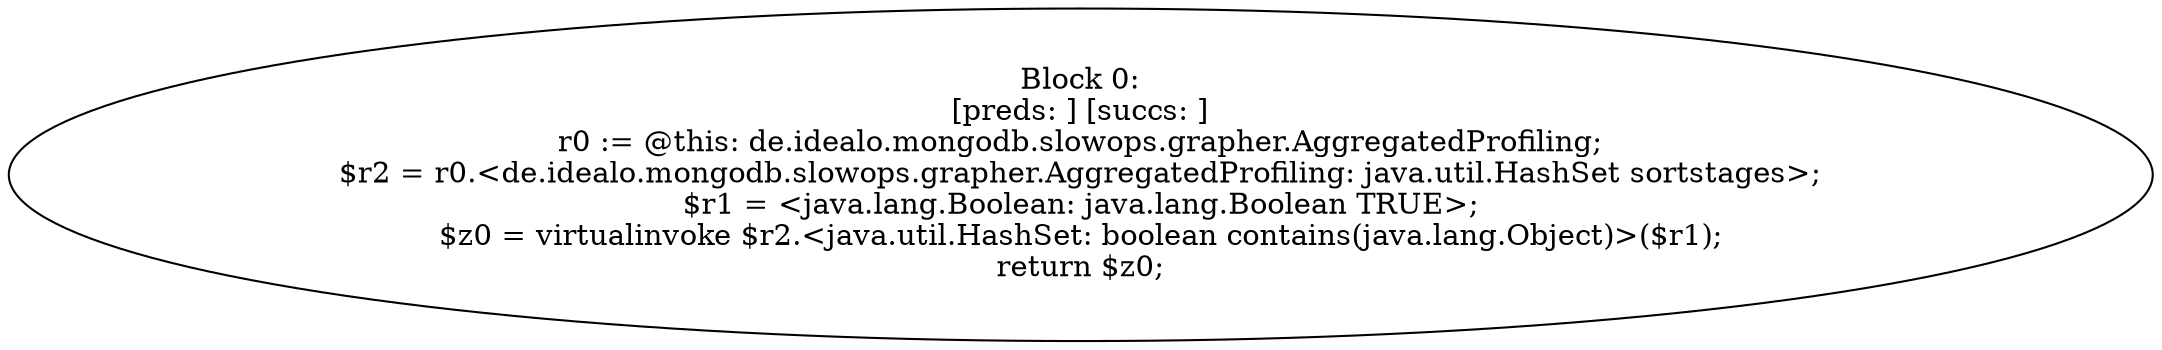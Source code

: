 digraph "unitGraph" {
    "Block 0:
[preds: ] [succs: ]
r0 := @this: de.idealo.mongodb.slowops.grapher.AggregatedProfiling;
$r2 = r0.<de.idealo.mongodb.slowops.grapher.AggregatedProfiling: java.util.HashSet sortstages>;
$r1 = <java.lang.Boolean: java.lang.Boolean TRUE>;
$z0 = virtualinvoke $r2.<java.util.HashSet: boolean contains(java.lang.Object)>($r1);
return $z0;
"
}

